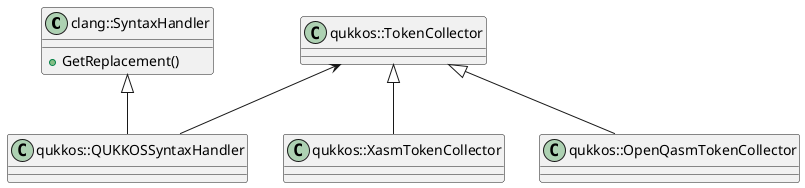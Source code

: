 @startuml

class clang::SyntaxHandler {
    
    + GetReplacement()
    

}

class qukkos::QUKKOSSyntaxHandler 

class qukkos::TokenCollector 

class qukkos::XasmTokenCollector
class qukkos::OpenQasmTokenCollector

clang::SyntaxHandler <|-- qukkos::QUKKOSSyntaxHandler
qukkos::TokenCollector <-- qukkos::QUKKOSSyntaxHandler 

qukkos::TokenCollector <|-- qukkos::XasmTokenCollector
qukkos::TokenCollector <|-- qukkos::OpenQasmTokenCollector

@enduml